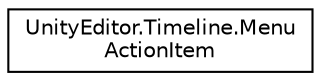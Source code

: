 digraph "Graphical Class Hierarchy"
{
 // LATEX_PDF_SIZE
  edge [fontname="Helvetica",fontsize="10",labelfontname="Helvetica",labelfontsize="10"];
  node [fontname="Helvetica",fontsize="10",shape=record];
  rankdir="LR";
  Node0 [label="UnityEditor.Timeline.Menu\lActionItem",height=0.2,width=0.4,color="black", fillcolor="white", style="filled",URL="$struct_unity_editor_1_1_timeline_1_1_menu_action_item.html",tooltip=" "];
}

